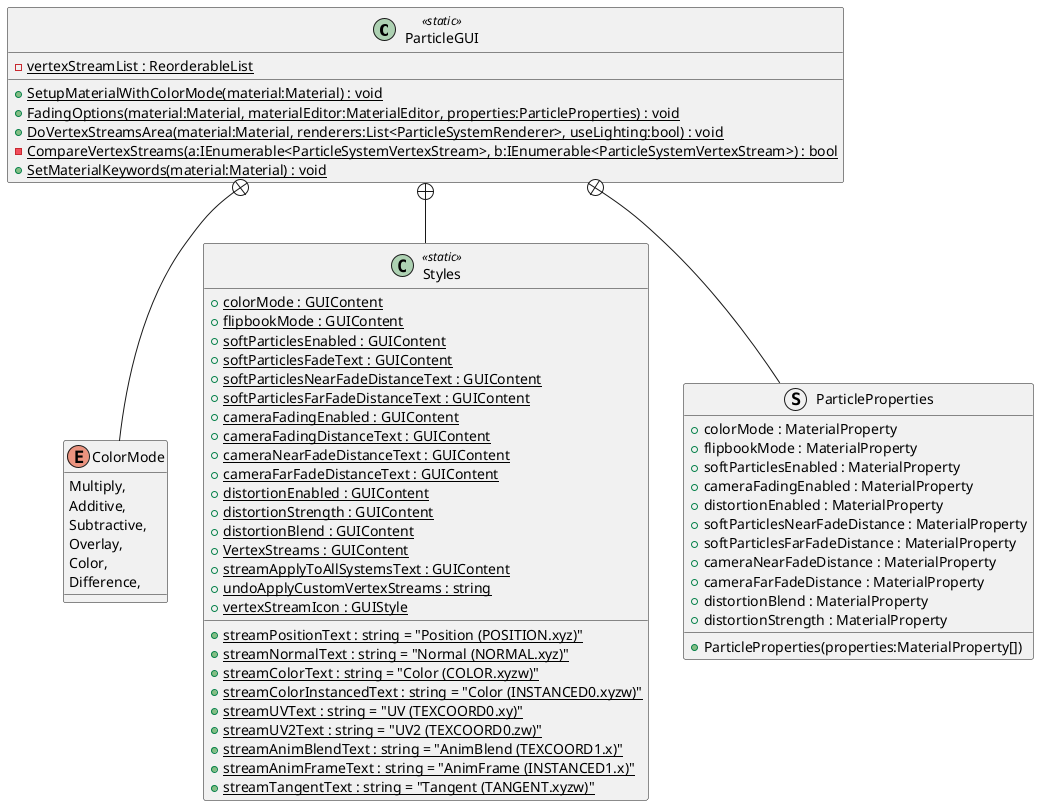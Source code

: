 @startuml
class ParticleGUI <<static>> {
    - {static} vertexStreamList : ReorderableList
    + {static} SetupMaterialWithColorMode(material:Material) : void
    + {static} FadingOptions(material:Material, materialEditor:MaterialEditor, properties:ParticleProperties) : void
    + {static} DoVertexStreamsArea(material:Material, renderers:List<ParticleSystemRenderer>, useLighting:bool) : void
    - {static} CompareVertexStreams(a:IEnumerable<ParticleSystemVertexStream>, b:IEnumerable<ParticleSystemVertexStream>) : bool
    + {static} SetMaterialKeywords(material:Material) : void
}
enum ColorMode {
    Multiply,
    Additive,
    Subtractive,
    Overlay,
    Color,
    Difference,
}
class Styles <<static>> {
    + {static} colorMode : GUIContent
    + {static} flipbookMode : GUIContent
    + {static} softParticlesEnabled : GUIContent
    + {static} softParticlesFadeText : GUIContent
    + {static} softParticlesNearFadeDistanceText : GUIContent
    + {static} softParticlesFarFadeDistanceText : GUIContent
    + {static} cameraFadingEnabled : GUIContent
    + {static} cameraFadingDistanceText : GUIContent
    + {static} cameraNearFadeDistanceText : GUIContent
    + {static} cameraFarFadeDistanceText : GUIContent
    + {static} distortionEnabled : GUIContent
    + {static} distortionStrength : GUIContent
    + {static} distortionBlend : GUIContent
    + {static} VertexStreams : GUIContent
    + {static} streamPositionText : string = "Position (POSITION.xyz)"
    + {static} streamNormalText : string = "Normal (NORMAL.xyz)"
    + {static} streamColorText : string = "Color (COLOR.xyzw)"
    + {static} streamColorInstancedText : string = "Color (INSTANCED0.xyzw)"
    + {static} streamUVText : string = "UV (TEXCOORD0.xy)"
    + {static} streamUV2Text : string = "UV2 (TEXCOORD0.zw)"
    + {static} streamAnimBlendText : string = "AnimBlend (TEXCOORD1.x)"
    + {static} streamAnimFrameText : string = "AnimFrame (INSTANCED1.x)"
    + {static} streamTangentText : string = "Tangent (TANGENT.xyzw)"
    + {static} streamApplyToAllSystemsText : GUIContent
    + {static} undoApplyCustomVertexStreams : string
    + {static} vertexStreamIcon : GUIStyle
}
struct ParticleProperties {
    + colorMode : MaterialProperty
    + flipbookMode : MaterialProperty
    + softParticlesEnabled : MaterialProperty
    + cameraFadingEnabled : MaterialProperty
    + distortionEnabled : MaterialProperty
    + softParticlesNearFadeDistance : MaterialProperty
    + softParticlesFarFadeDistance : MaterialProperty
    + cameraNearFadeDistance : MaterialProperty
    + cameraFarFadeDistance : MaterialProperty
    + distortionBlend : MaterialProperty
    + distortionStrength : MaterialProperty
    + ParticleProperties(properties:MaterialProperty[])
}
ParticleGUI +-- ColorMode
ParticleGUI +-- Styles
ParticleGUI +-- ParticleProperties
@enduml
